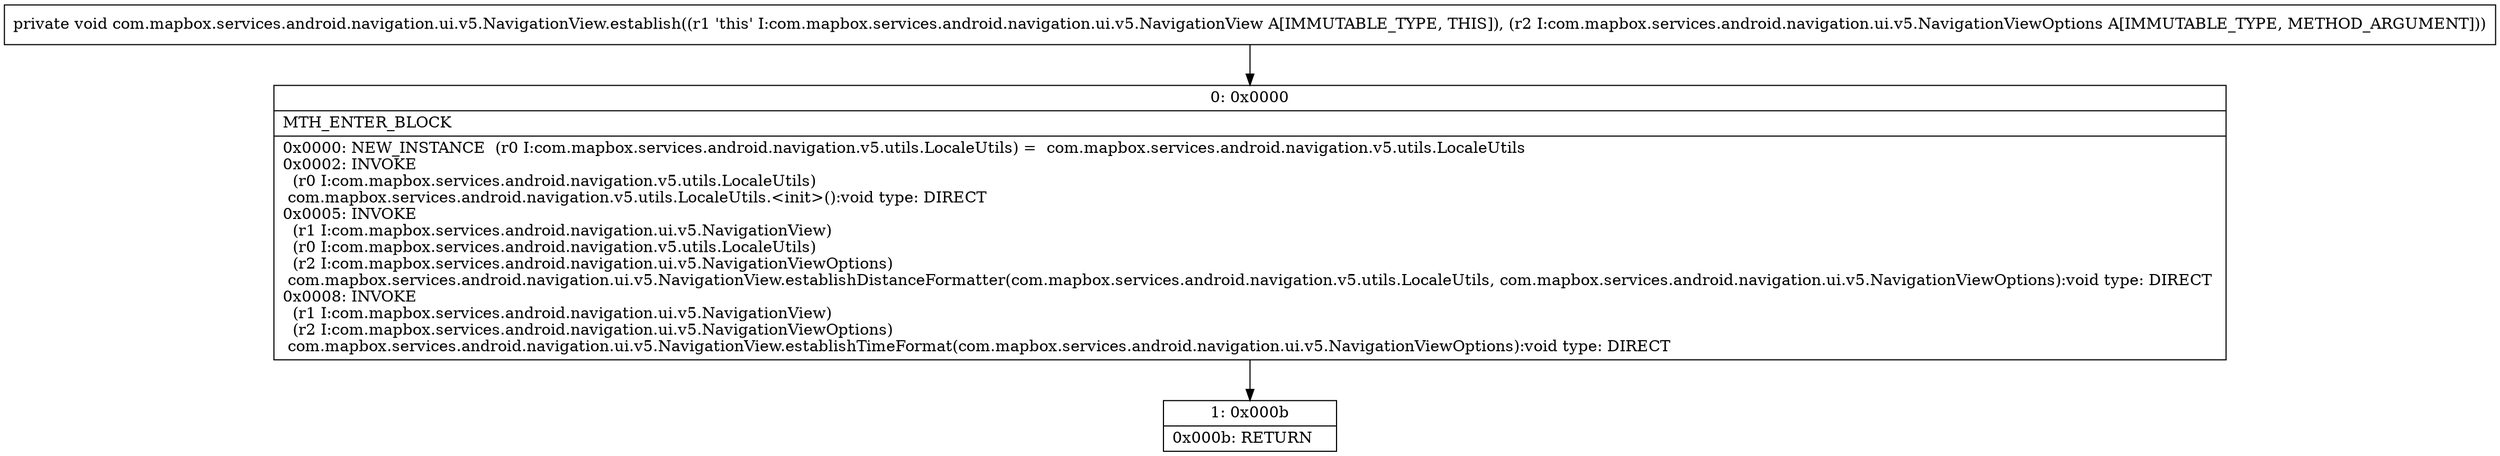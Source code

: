 digraph "CFG forcom.mapbox.services.android.navigation.ui.v5.NavigationView.establish(Lcom\/mapbox\/services\/android\/navigation\/ui\/v5\/NavigationViewOptions;)V" {
Node_0 [shape=record,label="{0\:\ 0x0000|MTH_ENTER_BLOCK\l|0x0000: NEW_INSTANCE  (r0 I:com.mapbox.services.android.navigation.v5.utils.LocaleUtils) =  com.mapbox.services.android.navigation.v5.utils.LocaleUtils \l0x0002: INVOKE  \l  (r0 I:com.mapbox.services.android.navigation.v5.utils.LocaleUtils)\l com.mapbox.services.android.navigation.v5.utils.LocaleUtils.\<init\>():void type: DIRECT \l0x0005: INVOKE  \l  (r1 I:com.mapbox.services.android.navigation.ui.v5.NavigationView)\l  (r0 I:com.mapbox.services.android.navigation.v5.utils.LocaleUtils)\l  (r2 I:com.mapbox.services.android.navigation.ui.v5.NavigationViewOptions)\l com.mapbox.services.android.navigation.ui.v5.NavigationView.establishDistanceFormatter(com.mapbox.services.android.navigation.v5.utils.LocaleUtils, com.mapbox.services.android.navigation.ui.v5.NavigationViewOptions):void type: DIRECT \l0x0008: INVOKE  \l  (r1 I:com.mapbox.services.android.navigation.ui.v5.NavigationView)\l  (r2 I:com.mapbox.services.android.navigation.ui.v5.NavigationViewOptions)\l com.mapbox.services.android.navigation.ui.v5.NavigationView.establishTimeFormat(com.mapbox.services.android.navigation.ui.v5.NavigationViewOptions):void type: DIRECT \l}"];
Node_1 [shape=record,label="{1\:\ 0x000b|0x000b: RETURN   \l}"];
MethodNode[shape=record,label="{private void com.mapbox.services.android.navigation.ui.v5.NavigationView.establish((r1 'this' I:com.mapbox.services.android.navigation.ui.v5.NavigationView A[IMMUTABLE_TYPE, THIS]), (r2 I:com.mapbox.services.android.navigation.ui.v5.NavigationViewOptions A[IMMUTABLE_TYPE, METHOD_ARGUMENT])) }"];
MethodNode -> Node_0;
Node_0 -> Node_1;
}

